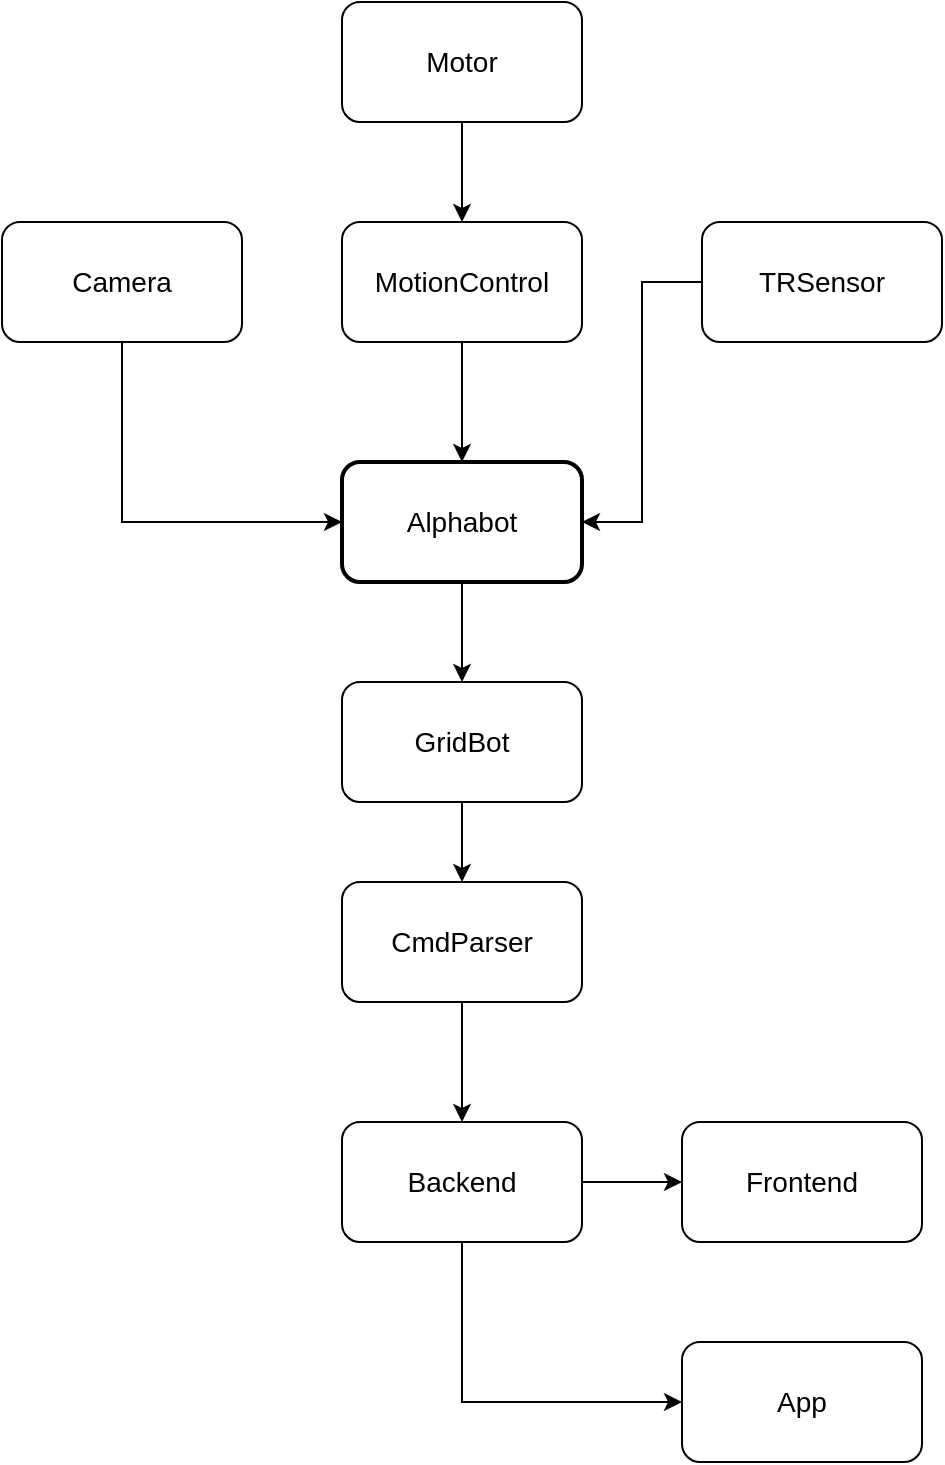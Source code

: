 <mxfile version="22.1.3" type="device">
  <diagram id="C5RBs43oDa-KdzZeNtuy" name="Page-1">
    <mxGraphModel dx="1431" dy="2070" grid="1" gridSize="10" guides="1" tooltips="1" connect="1" arrows="1" fold="1" page="1" pageScale="1" pageWidth="827" pageHeight="1169" math="0" shadow="0">
      <root>
        <mxCell id="WIyWlLk6GJQsqaUBKTNV-0" />
        <mxCell id="WIyWlLk6GJQsqaUBKTNV-1" parent="WIyWlLk6GJQsqaUBKTNV-0" />
        <mxCell id="MNogrsXU_-VCdfIDAotp-30" style="edgeStyle=orthogonalEdgeStyle;rounded=0;orthogonalLoop=1;jettySize=auto;html=1;exitX=0.5;exitY=1;exitDx=0;exitDy=0;entryX=0.5;entryY=0;entryDx=0;entryDy=0;" parent="WIyWlLk6GJQsqaUBKTNV-1" source="MNogrsXU_-VCdfIDAotp-9" target="MNogrsXU_-VCdfIDAotp-15" edge="1">
          <mxGeometry relative="1" as="geometry" />
        </mxCell>
        <mxCell id="MNogrsXU_-VCdfIDAotp-9" value="&lt;font style=&quot;font-size: 14px;&quot;&gt;Motor&lt;/font&gt;" style="rounded=1;whiteSpace=wrap;html=1;" parent="WIyWlLk6GJQsqaUBKTNV-1" vertex="1">
          <mxGeometry x="349" y="-949" width="120" height="60" as="geometry" />
        </mxCell>
        <mxCell id="MNogrsXU_-VCdfIDAotp-31" style="edgeStyle=orthogonalEdgeStyle;rounded=0;orthogonalLoop=1;jettySize=auto;html=1;exitX=0.5;exitY=1;exitDx=0;exitDy=0;entryX=0.5;entryY=0;entryDx=0;entryDy=0;" parent="WIyWlLk6GJQsqaUBKTNV-1" source="MNogrsXU_-VCdfIDAotp-15" target="MNogrsXU_-VCdfIDAotp-27" edge="1">
          <mxGeometry relative="1" as="geometry" />
        </mxCell>
        <mxCell id="MNogrsXU_-VCdfIDAotp-15" value="&lt;span style=&quot;font-size: 14px;&quot;&gt;MotionControl&lt;/span&gt;" style="rounded=1;whiteSpace=wrap;html=1;" parent="WIyWlLk6GJQsqaUBKTNV-1" vertex="1">
          <mxGeometry x="349" y="-839" width="120" height="60" as="geometry" />
        </mxCell>
        <mxCell id="MNogrsXU_-VCdfIDAotp-32" style="edgeStyle=orthogonalEdgeStyle;rounded=0;orthogonalLoop=1;jettySize=auto;html=1;exitX=0;exitY=0.5;exitDx=0;exitDy=0;entryX=1;entryY=0.5;entryDx=0;entryDy=0;" parent="WIyWlLk6GJQsqaUBKTNV-1" source="MNogrsXU_-VCdfIDAotp-26" target="MNogrsXU_-VCdfIDAotp-27" edge="1">
          <mxGeometry relative="1" as="geometry" />
        </mxCell>
        <mxCell id="MNogrsXU_-VCdfIDAotp-26" value="&lt;font style=&quot;font-size: 14px;&quot;&gt;TRSensor&lt;/font&gt;" style="rounded=1;whiteSpace=wrap;html=1;" parent="WIyWlLk6GJQsqaUBKTNV-1" vertex="1">
          <mxGeometry x="529" y="-839" width="120" height="60" as="geometry" />
        </mxCell>
        <mxCell id="oHVc7HSaz2osQIUmmKeE-1" style="edgeStyle=orthogonalEdgeStyle;rounded=0;orthogonalLoop=1;jettySize=auto;html=1;exitX=0.5;exitY=1;exitDx=0;exitDy=0;entryX=0.5;entryY=0;entryDx=0;entryDy=0;" edge="1" parent="WIyWlLk6GJQsqaUBKTNV-1" source="MNogrsXU_-VCdfIDAotp-27" target="oHVc7HSaz2osQIUmmKeE-0">
          <mxGeometry relative="1" as="geometry" />
        </mxCell>
        <mxCell id="MNogrsXU_-VCdfIDAotp-27" value="&lt;font style=&quot;font-size: 14px;&quot;&gt;Alphabot&lt;/font&gt;" style="rounded=1;whiteSpace=wrap;html=1;strokeColor=#000000;strokeWidth=2;" parent="WIyWlLk6GJQsqaUBKTNV-1" vertex="1">
          <mxGeometry x="349" y="-719" width="120" height="60" as="geometry" />
        </mxCell>
        <mxCell id="MNogrsXU_-VCdfIDAotp-34" style="edgeStyle=orthogonalEdgeStyle;rounded=0;orthogonalLoop=1;jettySize=auto;html=1;exitX=1;exitY=0.5;exitDx=0;exitDy=0;" parent="WIyWlLk6GJQsqaUBKTNV-1" source="MNogrsXU_-VCdfIDAotp-28" target="MNogrsXU_-VCdfIDAotp-29" edge="1">
          <mxGeometry relative="1" as="geometry" />
        </mxCell>
        <mxCell id="wEENKHaxPhTCVSTxdKHd-1" style="edgeStyle=orthogonalEdgeStyle;rounded=0;orthogonalLoop=1;jettySize=auto;html=1;exitX=0.5;exitY=1;exitDx=0;exitDy=0;entryX=0;entryY=0.5;entryDx=0;entryDy=0;" parent="WIyWlLk6GJQsqaUBKTNV-1" source="MNogrsXU_-VCdfIDAotp-28" target="wEENKHaxPhTCVSTxdKHd-0" edge="1">
          <mxGeometry relative="1" as="geometry" />
        </mxCell>
        <mxCell id="MNogrsXU_-VCdfIDAotp-28" value="&lt;font style=&quot;font-size: 14px;&quot;&gt;Backend&lt;/font&gt;" style="rounded=1;whiteSpace=wrap;html=1;" parent="WIyWlLk6GJQsqaUBKTNV-1" vertex="1">
          <mxGeometry x="349" y="-389" width="120" height="60" as="geometry" />
        </mxCell>
        <mxCell id="MNogrsXU_-VCdfIDAotp-29" value="&lt;font style=&quot;font-size: 14px;&quot;&gt;Frontend&lt;/font&gt;" style="rounded=1;whiteSpace=wrap;html=1;" parent="WIyWlLk6GJQsqaUBKTNV-1" vertex="1">
          <mxGeometry x="519" y="-389" width="120" height="60" as="geometry" />
        </mxCell>
        <mxCell id="wEENKHaxPhTCVSTxdKHd-0" value="&lt;font style=&quot;font-size: 14px;&quot;&gt;App&lt;/font&gt;" style="rounded=1;whiteSpace=wrap;html=1;" parent="WIyWlLk6GJQsqaUBKTNV-1" vertex="1">
          <mxGeometry x="519" y="-279" width="120" height="60" as="geometry" />
        </mxCell>
        <mxCell id="oHVc7HSaz2osQIUmmKeE-6" style="edgeStyle=orthogonalEdgeStyle;rounded=0;orthogonalLoop=1;jettySize=auto;html=1;exitX=0.5;exitY=1;exitDx=0;exitDy=0;entryX=0.5;entryY=0;entryDx=0;entryDy=0;" edge="1" parent="WIyWlLk6GJQsqaUBKTNV-1" source="oHVc7HSaz2osQIUmmKeE-0" target="oHVc7HSaz2osQIUmmKeE-5">
          <mxGeometry relative="1" as="geometry" />
        </mxCell>
        <mxCell id="oHVc7HSaz2osQIUmmKeE-0" value="&lt;font style=&quot;font-size: 14px;&quot;&gt;GridBot&lt;/font&gt;" style="rounded=1;whiteSpace=wrap;html=1;" vertex="1" parent="WIyWlLk6GJQsqaUBKTNV-1">
          <mxGeometry x="349" y="-609" width="120" height="60" as="geometry" />
        </mxCell>
        <mxCell id="oHVc7HSaz2osQIUmmKeE-4" style="edgeStyle=orthogonalEdgeStyle;rounded=0;orthogonalLoop=1;jettySize=auto;html=1;exitX=0.5;exitY=1;exitDx=0;exitDy=0;entryX=0;entryY=0.5;entryDx=0;entryDy=0;" edge="1" parent="WIyWlLk6GJQsqaUBKTNV-1" source="oHVc7HSaz2osQIUmmKeE-3" target="MNogrsXU_-VCdfIDAotp-27">
          <mxGeometry relative="1" as="geometry" />
        </mxCell>
        <mxCell id="oHVc7HSaz2osQIUmmKeE-3" value="&lt;font style=&quot;font-size: 14px;&quot;&gt;Camera&lt;/font&gt;" style="rounded=1;whiteSpace=wrap;html=1;" vertex="1" parent="WIyWlLk6GJQsqaUBKTNV-1">
          <mxGeometry x="179" y="-839" width="120" height="60" as="geometry" />
        </mxCell>
        <mxCell id="oHVc7HSaz2osQIUmmKeE-7" style="edgeStyle=orthogonalEdgeStyle;rounded=0;orthogonalLoop=1;jettySize=auto;html=1;exitX=0.5;exitY=1;exitDx=0;exitDy=0;entryX=0.5;entryY=0;entryDx=0;entryDy=0;" edge="1" parent="WIyWlLk6GJQsqaUBKTNV-1" source="oHVc7HSaz2osQIUmmKeE-5" target="MNogrsXU_-VCdfIDAotp-28">
          <mxGeometry relative="1" as="geometry" />
        </mxCell>
        <mxCell id="oHVc7HSaz2osQIUmmKeE-5" value="&lt;font style=&quot;font-size: 14px;&quot;&gt;CmdParser&lt;/font&gt;" style="rounded=1;whiteSpace=wrap;html=1;" vertex="1" parent="WIyWlLk6GJQsqaUBKTNV-1">
          <mxGeometry x="349" y="-509" width="120" height="60" as="geometry" />
        </mxCell>
      </root>
    </mxGraphModel>
  </diagram>
</mxfile>
